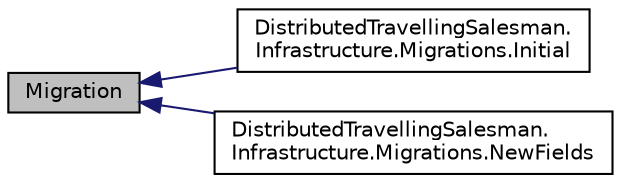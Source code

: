 digraph "Migration"
{
 // INTERACTIVE_SVG=YES
 // LATEX_PDF_SIZE
  edge [fontname="Helvetica",fontsize="10",labelfontname="Helvetica",labelfontsize="10"];
  node [fontname="Helvetica",fontsize="10",shape=record];
  rankdir="LR";
  Node1 [label="Migration",height=0.2,width=0.4,color="black", fillcolor="grey75", style="filled", fontcolor="black",tooltip=" "];
  Node1 -> Node2 [dir="back",color="midnightblue",fontsize="10",style="solid",fontname="Helvetica"];
  Node2 [label="DistributedTravellingSalesman.\lInfrastructure.Migrations.Initial",height=0.2,width=0.4,color="black", fillcolor="white", style="filled",URL="$class_distributed_travelling_salesman_1_1_infrastructure_1_1_migrations_1_1_initial.html",tooltip=" "];
  Node1 -> Node3 [dir="back",color="midnightblue",fontsize="10",style="solid",fontname="Helvetica"];
  Node3 [label="DistributedTravellingSalesman.\lInfrastructure.Migrations.NewFields",height=0.2,width=0.4,color="black", fillcolor="white", style="filled",URL="$class_distributed_travelling_salesman_1_1_infrastructure_1_1_migrations_1_1_new_fields.html",tooltip=" "];
}
